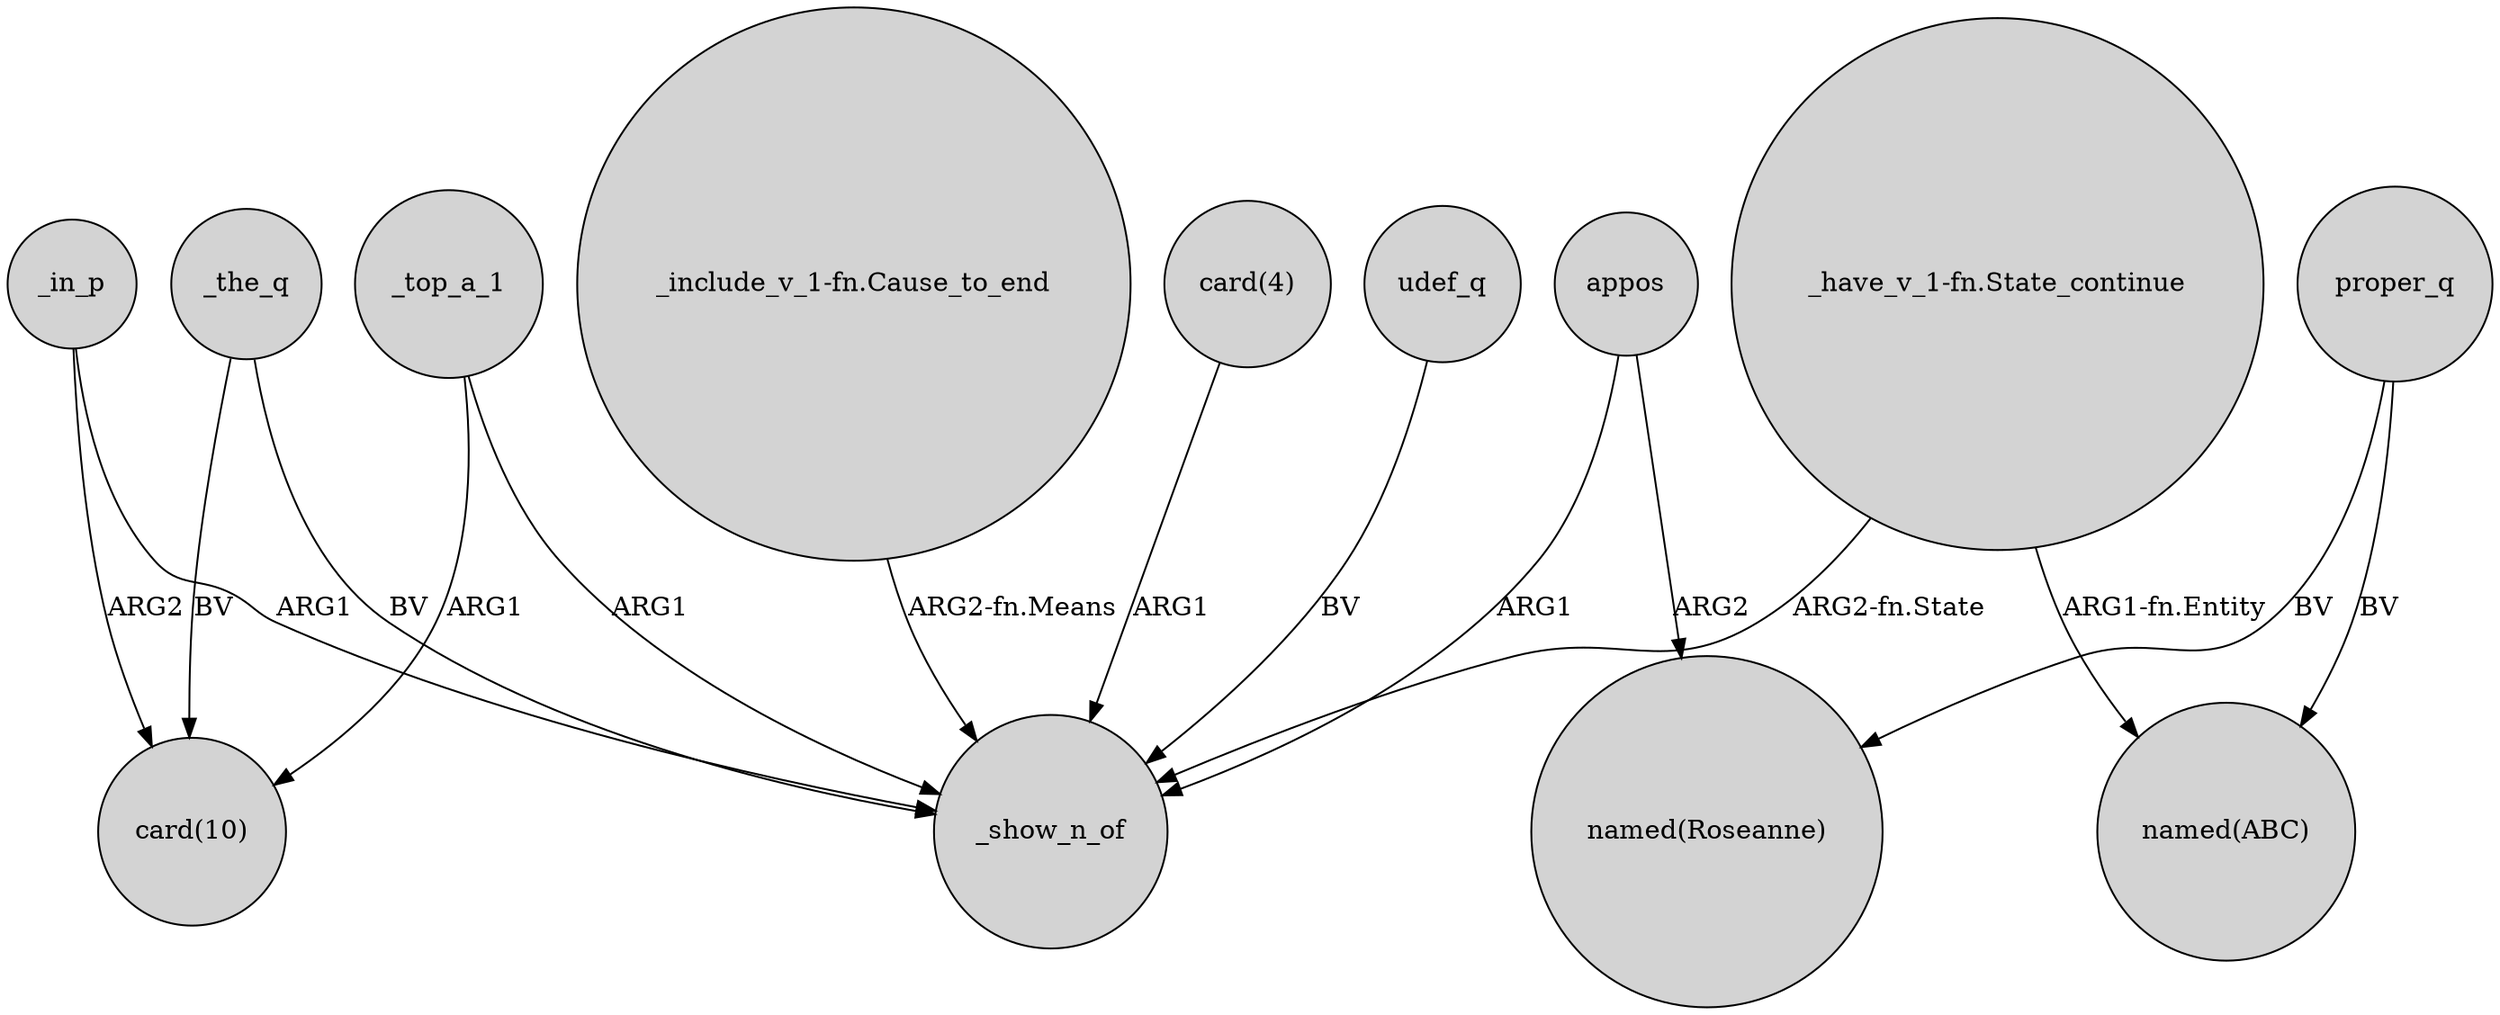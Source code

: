 digraph {
	node [shape=circle style=filled]
	"card(4)" -> _show_n_of [label=ARG1]
	_in_p -> "card(10)" [label=ARG2]
	appos -> "named(Roseanne)" [label=ARG2]
	proper_q -> "named(ABC)" [label=BV]
	_the_q -> "card(10)" [label=BV]
	_in_p -> _show_n_of [label=ARG1]
	_top_a_1 -> _show_n_of [label=ARG1]
	udef_q -> _show_n_of [label=BV]
	_the_q -> _show_n_of [label=BV]
	"_have_v_1-fn.State_continue" -> "named(ABC)" [label="ARG1-fn.Entity"]
	proper_q -> "named(Roseanne)" [label=BV]
	appos -> _show_n_of [label=ARG1]
	"_have_v_1-fn.State_continue" -> _show_n_of [label="ARG2-fn.State"]
	_top_a_1 -> "card(10)" [label=ARG1]
	"_include_v_1-fn.Cause_to_end" -> _show_n_of [label="ARG2-fn.Means"]
}
